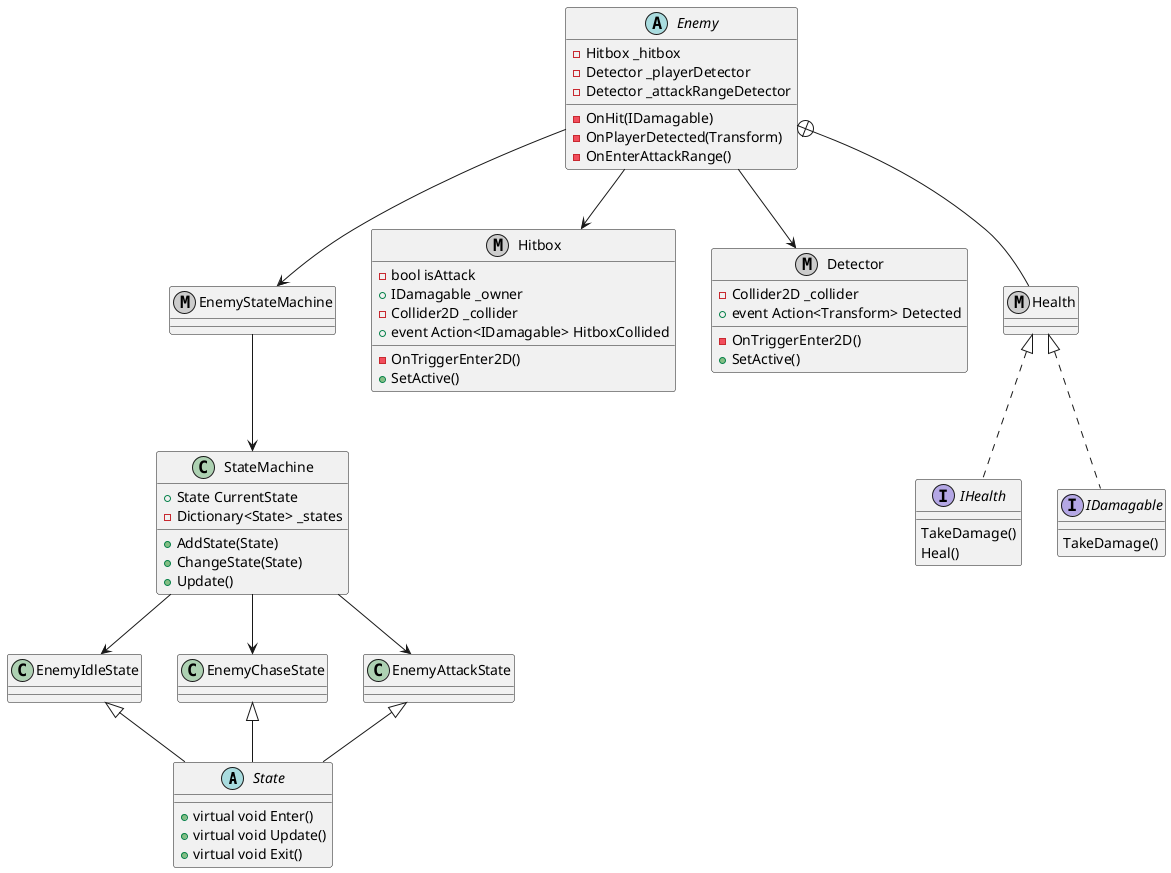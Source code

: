' metaclass = MonoBehaviour
@startuml Enemy

abstract class State {
    +virtual void Enter()
    +virtual void Update()
    +virtual void Exit()
}

class StateMachine {
    +State CurrentState
    -Dictionary<State> _states

    +AddState(State)
    +ChangeState(State)
    +Update()
}

metaclass EnemyStateMachine {

}

class EnemyIdleState {

}

class EnemyChaseState {

}

class EnemyAttackState {

}

metaclass Hitbox {
    -bool isAttack
    +IDamagable _owner
    -Collider2D _collider
    +event Action<IDamagable> HitboxCollided
    -OnTriggerEnter2D()
    +SetActive()
}

metaclass Detector {
    -Collider2D _collider
    +event Action<Transform> Detected
    -OnTriggerEnter2D()
    +SetActive()
}

metaclass Health {

}

abstract class Enemy {
    -Hitbox _hitbox
    -Detector _playerDetector
    -Detector _attackRangeDetector
    -OnHit(IDamagable)
    -OnPlayerDetected(Transform)
    -OnEnterAttackRange()
}

interface IHealth {
    TakeDamage()
    Heal()
}

interface IDamagable {
    TakeDamage()
}

Health <|.. IHealth
Health <|.. IDamagable
Enemy --> Hitbox
Enemy --> Detector
Enemy +-- Health
Enemy --> EnemyStateMachine
EnemyStateMachine --> StateMachine
StateMachine --> EnemyIdleState
StateMachine --> EnemyChaseState
StateMachine --> EnemyAttackState
EnemyIdleState <|-- State
EnemyChaseState <|-- State
EnemyAttackState <|-- State
@enduml